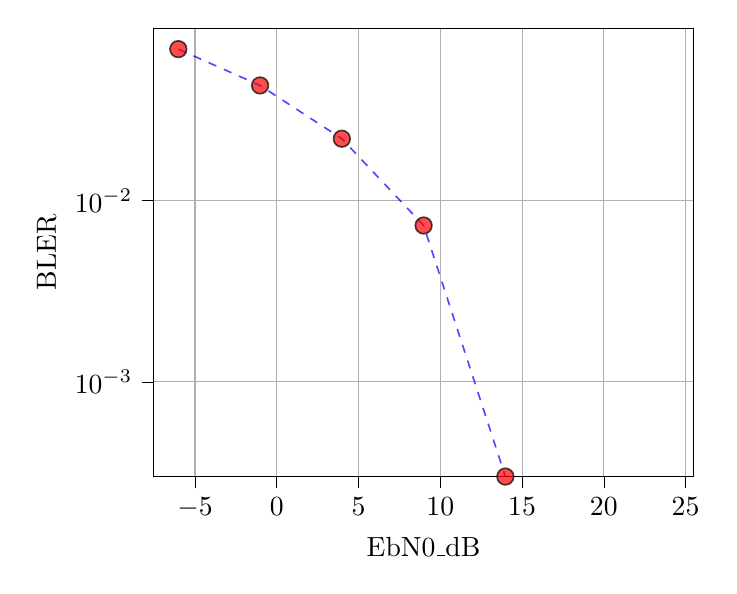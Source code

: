 % This file was created with tikzplotlib v0.9.16.
\begin{tikzpicture}

\begin{axis}[
log basis y={10},
tick align=outside,
tick pos=left,
x grid style={white!69.02!black},
xlabel={EbN0\_dB},
xmajorgrids,
xmin=-7.521, xmax=25.479,
xminorgrids,
xtick style={color=black},
y grid style={white!69.02!black},
ylabel={BLER},
ymajorgrids,
ymin=0.003, ymax=0.896,
yminorgrids,
ymode=log,
ytick style={color=black},
ytick={0.0,0.001,0.01,0.1,1,10},
yticklabels={
  \(\displaystyle {10^{-4}}\),
  \(\displaystyle {10^{-3}}\),
  \(\displaystyle {10^{-2}}\),
  \(\displaystyle {10^{-1}}\),
  \(\displaystyle {10^{0}}\),
  \(\displaystyle {10^{1}}\)
}
]
\addplot [semithick, blue, opacity=0.7, dashed, mark=*, mark size=3, mark options={solid,fill=red,draw=black}]
table {%
-6.021 0.687
-1.021 0.433
3.979 0.22
8.979 0.073
13.979 0.003
18.979 0
23.979 0
};
\end{axis}

\end{tikzpicture}
